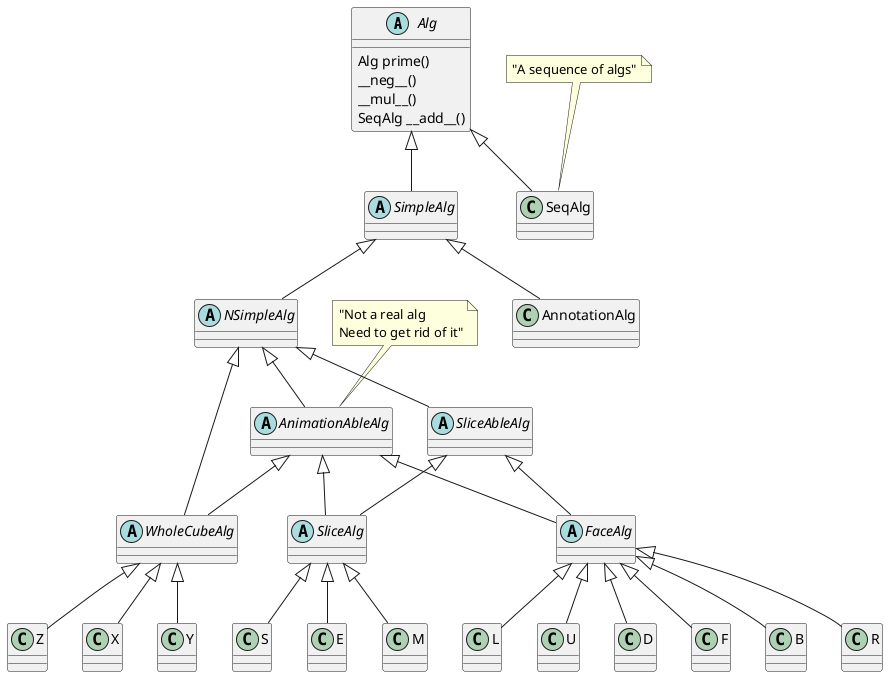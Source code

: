 @startuml
'https://plantuml.com/class-diagram

abstract class Alg {
    Alg prime()
    __neg__()
    __mul__()
    SeqAlg __add__()
}

abstract class SimpleAlg
abstract class NSimpleAlg

abstract class AnimationAbleAlg
note top of AnimationAbleAlg: "Not a real alg\nNeed to get rid of it"

abstract class SliceAbleAlg
abstract class FaceAlg
abstract class SliceAlg
abstract class WholeCubeAlg

Alg  <|--  SimpleAlg
SimpleAlg  <|--  NSimpleAlg
SimpleAlg  <|--  AnnotationAlg
NSimpleAlg  <|--  AnimationAbleAlg
NSimpleAlg  <|--  SliceAbleAlg

SliceAbleAlg  <|--  FaceAlg
AnimationAbleAlg  <|--  FaceAlg

SliceAbleAlg  <|--  SliceAlg
AnimationAbleAlg  <|--  SliceAlg

NSimpleAlg  <|--  WholeCubeAlg
AnimationAbleAlg  <|--  WholeCubeAlg

FaceAlg <|-- U
FaceAlg <|-- D
FaceAlg <|-- F
FaceAlg <|-- B
FaceAlg <|-- R
FaceAlg <|-- L

together  {
SliceAlg <|-- M
SliceAlg <|-- E
SliceAlg <|-- S
}

WholeCubeAlg <|-- X
WholeCubeAlg <|-- Y
WholeCubeAlg <|-- Z

Alg <|-- SeqAlg

note top of SeqAlg: "A sequence of algs"


@enduml